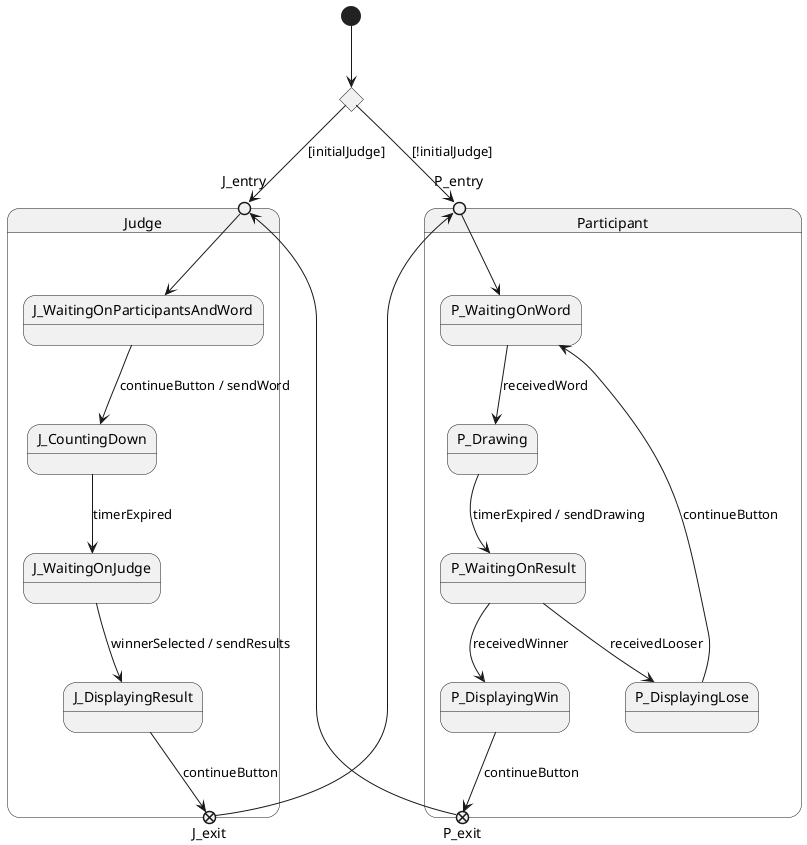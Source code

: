 @startuml DrawingGameStateMachine

state Judge {
  state J_entry <<entryPoint>>
  state J_exit <<exitPoint>>

  J_entry --> J_WaitingOnParticipantsAndWord 

  J_WaitingOnParticipantsAndWord --> J_CountingDown : continueButton / sendWord
  J_CountingDown --> J_WaitingOnJudge : timerExpired
  J_WaitingOnJudge --> J_DisplayingResult : winnerSelected / sendResults
  J_DisplayingResult --> J_exit: continueButton
}

state Participant {
  state P_entry <<entryPoint>>
  state P_exit <<exitPoint>>

  P_entry --> P_WaitingOnWord 

  P_WaitingOnWord --> P_Drawing : receivedWord
  P_Drawing --> P_WaitingOnResult : timerExpired / sendDrawing

  P_WaitingOnResult --> P_DisplayingWin : receivedWinner
  P_DisplayingWin --> P_exit: continueButton

  P_WaitingOnResult --> P_DisplayingLose : receivedLooser
  P_DisplayingLose --> P_WaitingOnWord : continueButton


}

state InitialChoiceJudge <<choice>>
[*] --> InitialChoiceJudge
InitialChoiceJudge --> P_entry: [!initialJudge]
InitialChoiceJudge --> J_entry: [initialJudge]

J_exit --> P_entry
P_exit --> J_entry

@enduml